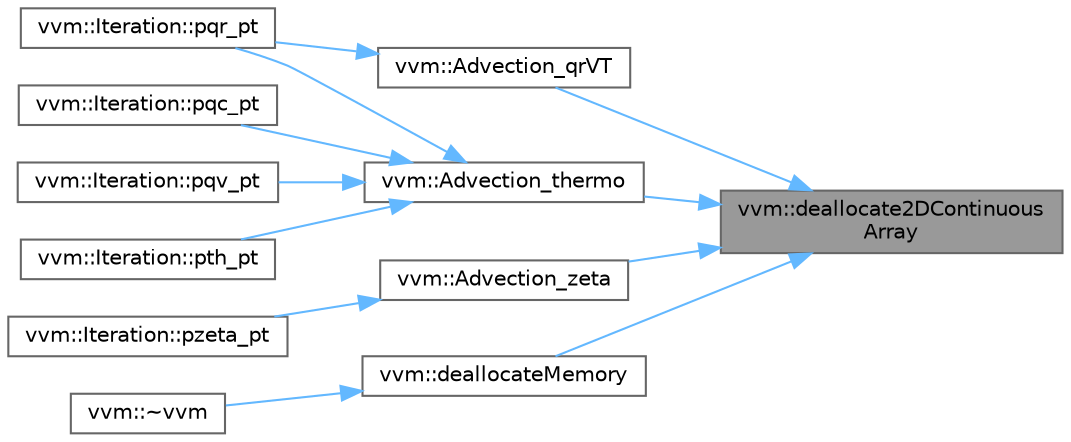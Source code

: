 digraph "vvm::deallocate2DContinuousArray"
{
 // INTERACTIVE_SVG=YES
 // LATEX_PDF_SIZE
  bgcolor="transparent";
  edge [fontname=Helvetica,fontsize=10,labelfontname=Helvetica,labelfontsize=10];
  node [fontname=Helvetica,fontsize=10,shape=box,height=0.2,width=0.4];
  rankdir="RL";
  Node1 [id="Node000001",label="vvm::deallocate2DContinuous\lArray",height=0.2,width=0.4,color="gray40", fillcolor="grey60", style="filled", fontcolor="black",tooltip=" "];
  Node1 -> Node2 [id="edge1_Node000001_Node000002",dir="back",color="steelblue1",style="solid",tooltip=" "];
  Node2 [id="Node000002",label="vvm::Advection_qrVT",height=0.2,width=0.4,color="grey40", fillcolor="white", style="filled",URL="$classvvm.html#a5a6a59d52a4562766f6c57429cae2cb5",tooltip=" "];
  Node2 -> Node3 [id="edge2_Node000002_Node000003",dir="back",color="steelblue1",style="solid",tooltip=" "];
  Node3 [id="Node000003",label="vvm::Iteration::pqr_pt",height=0.2,width=0.4,color="grey40", fillcolor="white", style="filled",URL="$classvvm_1_1Iteration.html#a01e3bb04b6aefce6bddc3378a1b1e97d",tooltip=" "];
  Node1 -> Node4 [id="edge3_Node000001_Node000004",dir="back",color="steelblue1",style="solid",tooltip=" "];
  Node4 [id="Node000004",label="vvm::Advection_thermo",height=0.2,width=0.4,color="grey40", fillcolor="white", style="filled",URL="$classvvm.html#ac0b7d76ebd915e07f064f05b5fe4b4a3",tooltip=" "];
  Node4 -> Node5 [id="edge4_Node000004_Node000005",dir="back",color="steelblue1",style="solid",tooltip=" "];
  Node5 [id="Node000005",label="vvm::Iteration::pqc_pt",height=0.2,width=0.4,color="grey40", fillcolor="white", style="filled",URL="$classvvm_1_1Iteration.html#ae8867dc15d6fbcd551f22a4c3cf6155f",tooltip=" "];
  Node4 -> Node3 [id="edge5_Node000004_Node000003",dir="back",color="steelblue1",style="solid",tooltip=" "];
  Node4 -> Node6 [id="edge6_Node000004_Node000006",dir="back",color="steelblue1",style="solid",tooltip=" "];
  Node6 [id="Node000006",label="vvm::Iteration::pqv_pt",height=0.2,width=0.4,color="grey40", fillcolor="white", style="filled",URL="$classvvm_1_1Iteration.html#ac37b1be7be4bb8ba81a9232f85066ca2",tooltip=" "];
  Node4 -> Node7 [id="edge7_Node000004_Node000007",dir="back",color="steelblue1",style="solid",tooltip=" "];
  Node7 [id="Node000007",label="vvm::Iteration::pth_pt",height=0.2,width=0.4,color="grey40", fillcolor="white", style="filled",URL="$classvvm_1_1Iteration.html#a06f21fc868772f20f7c9e6241a5cf3b1",tooltip=" "];
  Node1 -> Node8 [id="edge8_Node000001_Node000008",dir="back",color="steelblue1",style="solid",tooltip=" "];
  Node8 [id="Node000008",label="vvm::Advection_zeta",height=0.2,width=0.4,color="grey40", fillcolor="white", style="filled",URL="$classvvm.html#aec9080346387072f75c1e5907a5f9964",tooltip=" "];
  Node8 -> Node9 [id="edge9_Node000008_Node000009",dir="back",color="steelblue1",style="solid",tooltip=" "];
  Node9 [id="Node000009",label="vvm::Iteration::pzeta_pt",height=0.2,width=0.4,color="grey40", fillcolor="white", style="filled",URL="$classvvm_1_1Iteration.html#ad13b77906e852185c8b1b2db00475049",tooltip=" "];
  Node1 -> Node10 [id="edge10_Node000001_Node000010",dir="back",color="steelblue1",style="solid",tooltip=" "];
  Node10 [id="Node000010",label="vvm::deallocateMemory",height=0.2,width=0.4,color="grey40", fillcolor="white", style="filled",URL="$classvvm.html#ac8f090c878adb13934ee8de390e93566",tooltip=" "];
  Node10 -> Node11 [id="edge11_Node000010_Node000011",dir="back",color="steelblue1",style="solid",tooltip=" "];
  Node11 [id="Node000011",label="vvm::~vvm",height=0.2,width=0.4,color="grey40", fillcolor="white", style="filled",URL="$classvvm.html#a751462afb3b8a7a483af3dbaf4cc1148",tooltip=" "];
}
